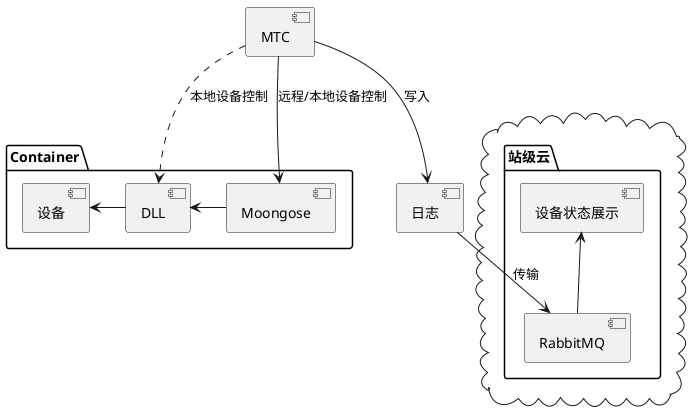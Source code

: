 @startuml


    package "Container" {

        [DLL] -left-> [设备]

        [Moongose] -left-> [DLL]

    }

[MTC] --> [Moongose] : 远程/本地设备控制
[MTC] ..> [DLL] : 本地设备控制

[MTC] --> [日志] : 写入


cloud {

    package "站级云" {

[日志] --> [RabbitMQ] : 传输

        [设备状态展示] <-- [RabbitMQ]

    }

}
@end